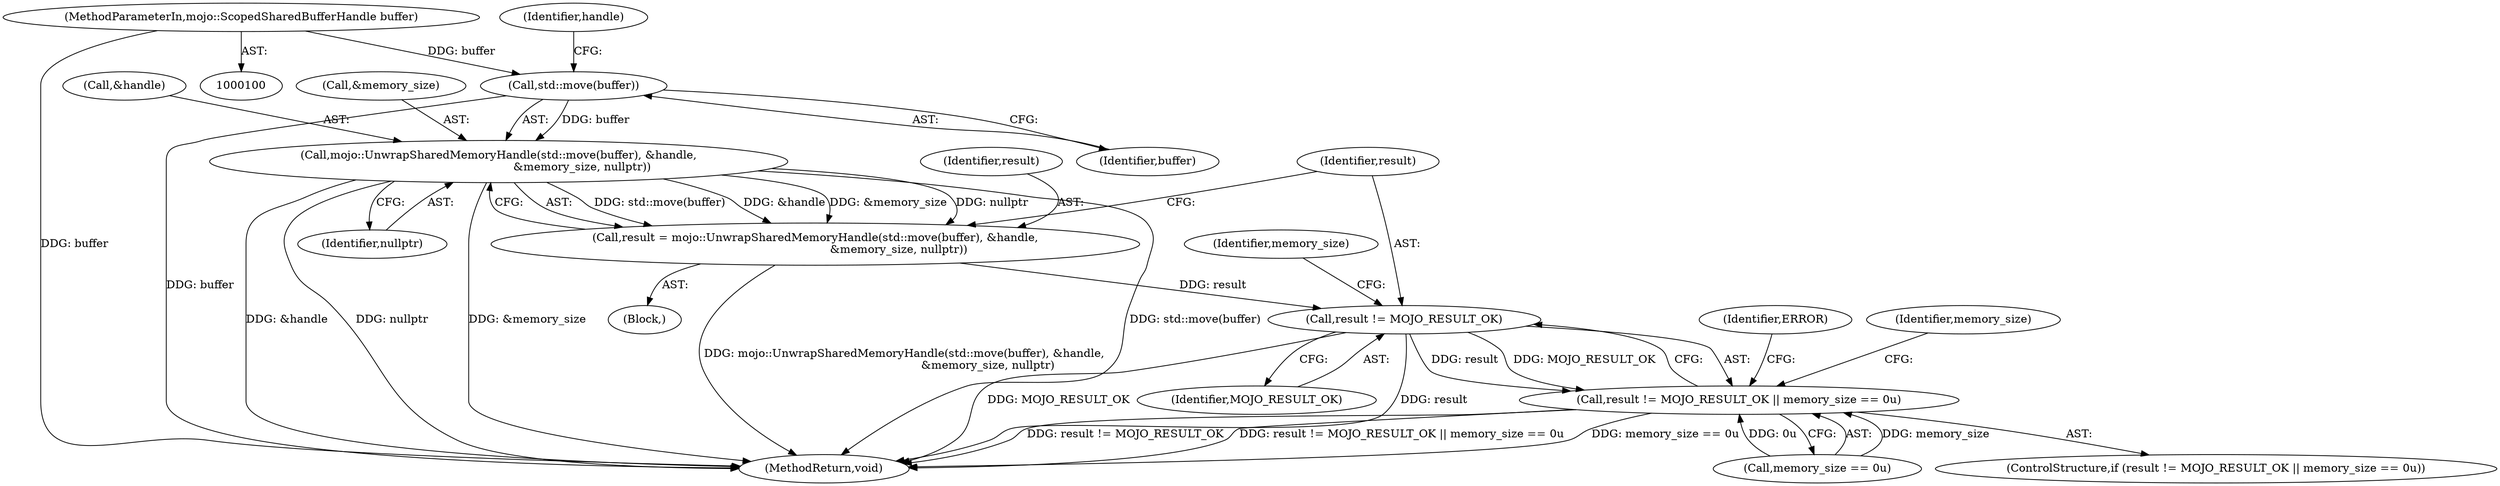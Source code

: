 digraph "0_Chrome_673ce95d481ea9368c4d4d43ac756ba1d6d9e608_30@API" {
"1000154" [label="(Call,std::move(buffer))"];
"1000102" [label="(MethodParameterIn,mojo::ScopedSharedBufferHandle buffer)"];
"1000153" [label="(Call,mojo::UnwrapSharedMemoryHandle(std::move(buffer), &handle,\n                                               &memory_size, nullptr))"];
"1000151" [label="(Call,result = mojo::UnwrapSharedMemoryHandle(std::move(buffer), &handle,\n                                               &memory_size, nullptr))"];
"1000163" [label="(Call,result != MOJO_RESULT_OK)"];
"1000162" [label="(Call,result != MOJO_RESULT_OK || memory_size == 0u)"];
"1000161" [label="(ControlStructure,if (result != MOJO_RESULT_OK || memory_size == 0u))"];
"1000157" [label="(Identifier,handle)"];
"1000163" [label="(Call,result != MOJO_RESULT_OK)"];
"1000160" [label="(Identifier,nullptr)"];
"1000164" [label="(Identifier,result)"];
"1000152" [label="(Identifier,result)"];
"1000166" [label="(Call,memory_size == 0u)"];
"1000156" [label="(Call,&handle)"];
"1000153" [label="(Call,mojo::UnwrapSharedMemoryHandle(std::move(buffer), &handle,\n                                               &memory_size, nullptr))"];
"1000165" [label="(Identifier,MOJO_RESULT_OK)"];
"1000206" [label="(MethodReturn,void)"];
"1000179" [label="(Identifier,memory_size)"];
"1000167" [label="(Identifier,memory_size)"];
"1000155" [label="(Identifier,buffer)"];
"1000162" [label="(Call,result != MOJO_RESULT_OK || memory_size == 0u)"];
"1000158" [label="(Call,&memory_size)"];
"1000154" [label="(Call,std::move(buffer))"];
"1000102" [label="(MethodParameterIn,mojo::ScopedSharedBufferHandle buffer)"];
"1000103" [label="(Block,)"];
"1000151" [label="(Call,result = mojo::UnwrapSharedMemoryHandle(std::move(buffer), &handle,\n                                               &memory_size, nullptr))"];
"1000172" [label="(Identifier,ERROR)"];
"1000154" -> "1000153"  [label="AST: "];
"1000154" -> "1000155"  [label="CFG: "];
"1000155" -> "1000154"  [label="AST: "];
"1000157" -> "1000154"  [label="CFG: "];
"1000154" -> "1000206"  [label="DDG: buffer"];
"1000154" -> "1000153"  [label="DDG: buffer"];
"1000102" -> "1000154"  [label="DDG: buffer"];
"1000102" -> "1000100"  [label="AST: "];
"1000102" -> "1000206"  [label="DDG: buffer"];
"1000153" -> "1000151"  [label="AST: "];
"1000153" -> "1000160"  [label="CFG: "];
"1000156" -> "1000153"  [label="AST: "];
"1000158" -> "1000153"  [label="AST: "];
"1000160" -> "1000153"  [label="AST: "];
"1000151" -> "1000153"  [label="CFG: "];
"1000153" -> "1000206"  [label="DDG: std::move(buffer)"];
"1000153" -> "1000206"  [label="DDG: nullptr"];
"1000153" -> "1000206"  [label="DDG: &memory_size"];
"1000153" -> "1000206"  [label="DDG: &handle"];
"1000153" -> "1000151"  [label="DDG: std::move(buffer)"];
"1000153" -> "1000151"  [label="DDG: &handle"];
"1000153" -> "1000151"  [label="DDG: &memory_size"];
"1000153" -> "1000151"  [label="DDG: nullptr"];
"1000151" -> "1000103"  [label="AST: "];
"1000152" -> "1000151"  [label="AST: "];
"1000164" -> "1000151"  [label="CFG: "];
"1000151" -> "1000206"  [label="DDG: mojo::UnwrapSharedMemoryHandle(std::move(buffer), &handle,\n                                               &memory_size, nullptr)"];
"1000151" -> "1000163"  [label="DDG: result"];
"1000163" -> "1000162"  [label="AST: "];
"1000163" -> "1000165"  [label="CFG: "];
"1000164" -> "1000163"  [label="AST: "];
"1000165" -> "1000163"  [label="AST: "];
"1000167" -> "1000163"  [label="CFG: "];
"1000162" -> "1000163"  [label="CFG: "];
"1000163" -> "1000206"  [label="DDG: result"];
"1000163" -> "1000206"  [label="DDG: MOJO_RESULT_OK"];
"1000163" -> "1000162"  [label="DDG: result"];
"1000163" -> "1000162"  [label="DDG: MOJO_RESULT_OK"];
"1000162" -> "1000161"  [label="AST: "];
"1000162" -> "1000166"  [label="CFG: "];
"1000166" -> "1000162"  [label="AST: "];
"1000172" -> "1000162"  [label="CFG: "];
"1000179" -> "1000162"  [label="CFG: "];
"1000162" -> "1000206"  [label="DDG: memory_size == 0u"];
"1000162" -> "1000206"  [label="DDG: result != MOJO_RESULT_OK"];
"1000162" -> "1000206"  [label="DDG: result != MOJO_RESULT_OK || memory_size == 0u"];
"1000166" -> "1000162"  [label="DDG: memory_size"];
"1000166" -> "1000162"  [label="DDG: 0u"];
}
